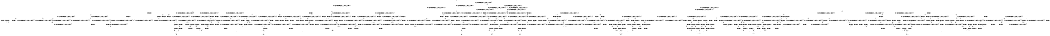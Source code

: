 digraph BCG {
size = "7, 10.5";
center = TRUE;
node [shape = circle];
0 [peripheries = 2];
0 -> 1 [label = "EX !0 !ATOMIC_EXCH_BRANCH (1, +1, TRUE, +0, 2, TRUE) !{}"];
0 -> 2 [label = "EX !2 !ATOMIC_EXCH_BRANCH (1, +1, TRUE, +0, 2, TRUE) !{}"];
0 -> 3 [label = "EX !1 !ATOMIC_EXCH_BRANCH (1, +0, FALSE, +0, 1, TRUE) !{}"];
1 -> 4 [label = "EX !2 !ATOMIC_EXCH_BRANCH (1, +1, TRUE, +0, 2, FALSE) !{0}"];
1 -> 5 [label = "EX !1 !ATOMIC_EXCH_BRANCH (1, +0, FALSE, +0, 1, FALSE) !{0}"];
1 -> 6 [label = "TERMINATE !0"];
2 -> 7 [label = "EX !0 !ATOMIC_EXCH_BRANCH (1, +1, TRUE, +0, 2, FALSE) !{0, 1, 2}"];
2 -> 8 [label = "EX !1 !ATOMIC_EXCH_BRANCH (1, +0, FALSE, +0, 1, FALSE) !{0, 1, 2}"];
2 -> 9 [label = "TERMINATE !2"];
2 -> 10 [label = "EX !0 !ATOMIC_EXCH_BRANCH (1, +1, TRUE, +0, 2, FALSE) !{0, 1, 2}"];
3 -> 11 [label = "EX !1 !ATOMIC_EXCH_BRANCH (1, +0, FALSE, +0, 1, TRUE) !{0, 1}"];
3 -> 12 [label = "EX !0 !ATOMIC_EXCH_BRANCH (1, +1, TRUE, +0, 2, TRUE) !{0, 1}"];
3 -> 13 [label = "EX !2 !ATOMIC_EXCH_BRANCH (1, +1, TRUE, +0, 2, TRUE) !{0, 1}"];
3 -> 14 [label = "EX !0 !ATOMIC_EXCH_BRANCH (1, +1, TRUE, +0, 2, TRUE) !{0, 1}"];
4 -> 15 [label = "EX !1 !ATOMIC_EXCH_BRANCH (1, +0, FALSE, +0, 1, FALSE) !{0, 1, 2}"];
4 -> 16 [label = "TERMINATE !0"];
4 -> 17 [label = "TERMINATE !2"];
5 -> 18 [label = "EX !2 !ATOMIC_EXCH_BRANCH (1, +1, TRUE, +0, 2, FALSE) !{0, 1}"];
5 -> 19 [label = "TERMINATE !0"];
5 -> 20 [label = "TERMINATE !1"];
6 -> 21 [label = "EX !2 !ATOMIC_EXCH_BRANCH (1, +1, TRUE, +0, 2, FALSE) !{}"];
6 -> 22 [label = "EX !1 !ATOMIC_EXCH_BRANCH (1, +0, FALSE, +0, 1, FALSE) !{}"];
7 -> 15 [label = "EX !1 !ATOMIC_EXCH_BRANCH (1, +0, FALSE, +0, 1, FALSE) !{0, 1, 2}"];
7 -> 16 [label = "TERMINATE !0"];
7 -> 17 [label = "TERMINATE !2"];
8 -> 23 [label = "EX !0 !ATOMIC_EXCH_BRANCH (1, +1, TRUE, +0, 2, FALSE) !{0, 1, 2}"];
8 -> 24 [label = "TERMINATE !2"];
8 -> 25 [label = "TERMINATE !1"];
8 -> 26 [label = "EX !0 !ATOMIC_EXCH_BRANCH (1, +1, TRUE, +0, 2, FALSE) !{0, 1, 2}"];
9 -> 27 [label = "EX !0 !ATOMIC_EXCH_BRANCH (1, +1, TRUE, +0, 2, FALSE) !{0, 1}"];
9 -> 28 [label = "EX !1 !ATOMIC_EXCH_BRANCH (1, +0, FALSE, +0, 1, FALSE) !{0, 1}"];
9 -> 29 [label = "EX !0 !ATOMIC_EXCH_BRANCH (1, +1, TRUE, +0, 2, FALSE) !{0, 1}"];
10 -> 30 [label = "EX !1 !ATOMIC_EXCH_BRANCH (1, +0, FALSE, +0, 1, FALSE) !{0, 1, 2}"];
10 -> 31 [label = "EX !1 !ATOMIC_EXCH_BRANCH (1, +0, FALSE, +0, 1, FALSE) !{0, 1, 2}"];
10 -> 32 [label = "TERMINATE !0"];
10 -> 33 [label = "TERMINATE !2"];
11 -> 11 [label = "EX !1 !ATOMIC_EXCH_BRANCH (1, +0, FALSE, +0, 1, TRUE) !{0, 1}"];
11 -> 12 [label = "EX !0 !ATOMIC_EXCH_BRANCH (1, +1, TRUE, +0, 2, TRUE) !{0, 1}"];
11 -> 13 [label = "EX !2 !ATOMIC_EXCH_BRANCH (1, +1, TRUE, +0, 2, TRUE) !{0, 1}"];
11 -> 14 [label = "EX !0 !ATOMIC_EXCH_BRANCH (1, +1, TRUE, +0, 2, TRUE) !{0, 1}"];
12 -> 34 [label = "EX !1 !ATOMIC_EXCH_BRANCH (1, +0, FALSE, +0, 1, FALSE) !{0, 1}"];
12 -> 35 [label = "EX !2 !ATOMIC_EXCH_BRANCH (1, +1, TRUE, +0, 2, FALSE) !{0, 1}"];
12 -> 36 [label = "TERMINATE !0"];
13 -> 8 [label = "EX !1 !ATOMIC_EXCH_BRANCH (1, +0, FALSE, +0, 1, FALSE) !{0, 1, 2}"];
13 -> 37 [label = "EX !0 !ATOMIC_EXCH_BRANCH (1, +1, TRUE, +0, 2, FALSE) !{0, 1, 2}"];
13 -> 38 [label = "TERMINATE !2"];
13 -> 39 [label = "EX !0 !ATOMIC_EXCH_BRANCH (1, +1, TRUE, +0, 2, FALSE) !{0, 1, 2}"];
14 -> 40 [label = "EX !1 !ATOMIC_EXCH_BRANCH (1, +0, FALSE, +0, 1, FALSE) !{0, 1}"];
14 -> 41 [label = "EX !1 !ATOMIC_EXCH_BRANCH (1, +0, FALSE, +0, 1, FALSE) !{0, 1}"];
14 -> 42 [label = "EX !2 !ATOMIC_EXCH_BRANCH (1, +1, TRUE, +0, 2, FALSE) !{0, 1}"];
14 -> 43 [label = "TERMINATE !0"];
15 -> 44 [label = "TERMINATE !0"];
15 -> 45 [label = "TERMINATE !2"];
15 -> 46 [label = "TERMINATE !1"];
16 -> 47 [label = "EX !1 !ATOMIC_EXCH_BRANCH (1, +0, FALSE, +0, 1, FALSE) !{1, 2}"];
16 -> 48 [label = "TERMINATE !2"];
16 -> 49 [label = "EX !1 !ATOMIC_EXCH_BRANCH (1, +0, FALSE, +0, 1, FALSE) !{1, 2}"];
17 -> 50 [label = "EX !1 !ATOMIC_EXCH_BRANCH (1, +0, FALSE, +0, 1, FALSE) !{0, 1}"];
17 -> 51 [label = "TERMINATE !0"];
18 -> 44 [label = "TERMINATE !0"];
18 -> 45 [label = "TERMINATE !2"];
18 -> 46 [label = "TERMINATE !1"];
19 -> 52 [label = "EX !2 !ATOMIC_EXCH_BRANCH (1, +1, TRUE, +0, 2, FALSE) !{1}"];
19 -> 53 [label = "TERMINATE !1"];
20 -> 54 [label = "EX !2 !ATOMIC_EXCH_BRANCH (1, +1, TRUE, +0, 2, FALSE) !{0}"];
20 -> 55 [label = "TERMINATE !0"];
21 -> 47 [label = "EX !1 !ATOMIC_EXCH_BRANCH (1, +0, FALSE, +0, 1, FALSE) !{1, 2}"];
21 -> 48 [label = "TERMINATE !2"];
21 -> 49 [label = "EX !1 !ATOMIC_EXCH_BRANCH (1, +0, FALSE, +0, 1, FALSE) !{1, 2}"];
22 -> 52 [label = "EX !2 !ATOMIC_EXCH_BRANCH (1, +1, TRUE, +0, 2, FALSE) !{1}"];
22 -> 53 [label = "TERMINATE !1"];
23 -> 44 [label = "TERMINATE !0"];
23 -> 45 [label = "TERMINATE !2"];
23 -> 46 [label = "TERMINATE !1"];
24 -> 56 [label = "EX !0 !ATOMIC_EXCH_BRANCH (1, +1, TRUE, +0, 2, FALSE) !{0, 1}"];
24 -> 57 [label = "TERMINATE !1"];
24 -> 58 [label = "EX !0 !ATOMIC_EXCH_BRANCH (1, +1, TRUE, +0, 2, FALSE) !{0, 1}"];
25 -> 59 [label = "EX !0 !ATOMIC_EXCH_BRANCH (1, +1, TRUE, +0, 2, FALSE) !{0, 2}"];
25 -> 60 [label = "TERMINATE !2"];
25 -> 61 [label = "EX !0 !ATOMIC_EXCH_BRANCH (1, +1, TRUE, +0, 2, FALSE) !{0, 2}"];
26 -> 62 [label = "TERMINATE !0"];
26 -> 63 [label = "TERMINATE !2"];
26 -> 64 [label = "TERMINATE !1"];
27 -> 50 [label = "EX !1 !ATOMIC_EXCH_BRANCH (1, +0, FALSE, +0, 1, FALSE) !{0, 1}"];
27 -> 51 [label = "TERMINATE !0"];
28 -> 56 [label = "EX !0 !ATOMIC_EXCH_BRANCH (1, +1, TRUE, +0, 2, FALSE) !{0, 1}"];
28 -> 57 [label = "TERMINATE !1"];
28 -> 58 [label = "EX !0 !ATOMIC_EXCH_BRANCH (1, +1, TRUE, +0, 2, FALSE) !{0, 1}"];
29 -> 65 [label = "EX !1 !ATOMIC_EXCH_BRANCH (1, +0, FALSE, +0, 1, FALSE) !{0, 1}"];
29 -> 66 [label = "EX !1 !ATOMIC_EXCH_BRANCH (1, +0, FALSE, +0, 1, FALSE) !{0, 1}"];
29 -> 67 [label = "TERMINATE !0"];
30 -> 68 [label = "TERMINATE !0"];
30 -> 69 [label = "TERMINATE !2"];
30 -> 70 [label = "TERMINATE !1"];
31 -> 62 [label = "TERMINATE !0"];
31 -> 63 [label = "TERMINATE !2"];
31 -> 64 [label = "TERMINATE !1"];
32 -> 71 [label = "EX !1 !ATOMIC_EXCH_BRANCH (1, +0, FALSE, +0, 1, FALSE) !{1, 2}"];
32 -> 72 [label = "TERMINATE !2"];
33 -> 73 [label = "EX !1 !ATOMIC_EXCH_BRANCH (1, +0, FALSE, +0, 1, FALSE) !{0, 1}"];
33 -> 74 [label = "TERMINATE !0"];
34 -> 18 [label = "EX !2 !ATOMIC_EXCH_BRANCH (1, +1, TRUE, +0, 2, FALSE) !{0, 1}"];
34 -> 19 [label = "TERMINATE !0"];
34 -> 20 [label = "TERMINATE !1"];
35 -> 15 [label = "EX !1 !ATOMIC_EXCH_BRANCH (1, +0, FALSE, +0, 1, FALSE) !{0, 1, 2}"];
35 -> 75 [label = "TERMINATE !0"];
35 -> 76 [label = "TERMINATE !2"];
36 -> 77 [label = "EX !1 !ATOMIC_EXCH_BRANCH (1, +0, FALSE, +0, 1, FALSE) !{1}"];
36 -> 78 [label = "EX !2 !ATOMIC_EXCH_BRANCH (1, +1, TRUE, +0, 2, FALSE) !{1}"];
36 -> 79 [label = "EX !1 !ATOMIC_EXCH_BRANCH (1, +0, FALSE, +0, 1, FALSE) !{1}"];
37 -> 15 [label = "EX !1 !ATOMIC_EXCH_BRANCH (1, +0, FALSE, +0, 1, FALSE) !{0, 1, 2}"];
37 -> 75 [label = "TERMINATE !0"];
37 -> 76 [label = "TERMINATE !2"];
38 -> 28 [label = "EX !1 !ATOMIC_EXCH_BRANCH (1, +0, FALSE, +0, 1, FALSE) !{0, 1}"];
38 -> 80 [label = "EX !0 !ATOMIC_EXCH_BRANCH (1, +1, TRUE, +0, 2, FALSE) !{0, 1}"];
38 -> 81 [label = "EX !0 !ATOMIC_EXCH_BRANCH (1, +1, TRUE, +0, 2, FALSE) !{0, 1}"];
39 -> 30 [label = "EX !1 !ATOMIC_EXCH_BRANCH (1, +0, FALSE, +0, 1, FALSE) !{0, 1, 2}"];
39 -> 31 [label = "EX !1 !ATOMIC_EXCH_BRANCH (1, +0, FALSE, +0, 1, FALSE) !{0, 1, 2}"];
39 -> 82 [label = "TERMINATE !0"];
39 -> 83 [label = "TERMINATE !2"];
40 -> 84 [label = "EX !2 !ATOMIC_EXCH_BRANCH (1, +1, TRUE, +0, 2, FALSE) !{0, 1}"];
40 -> 85 [label = "TERMINATE !0"];
40 -> 86 [label = "TERMINATE !1"];
41 -> 87 [label = "EX !2 !ATOMIC_EXCH_BRANCH (1, +1, TRUE, +0, 2, FALSE) !{0, 1}"];
41 -> 88 [label = "TERMINATE !0"];
41 -> 89 [label = "TERMINATE !1"];
42 -> 90 [label = "EX !1 !ATOMIC_EXCH_BRANCH (1, +0, FALSE, +0, 1, FALSE) !{0, 1, 2}"];
42 -> 91 [label = "TERMINATE !0"];
42 -> 92 [label = "TERMINATE !2"];
43 -> 93 [label = "EX !1 !ATOMIC_EXCH_BRANCH (1, +0, FALSE, +0, 1, FALSE) !{1}"];
43 -> 94 [label = "EX !2 !ATOMIC_EXCH_BRANCH (1, +1, TRUE, +0, 2, FALSE) !{1}"];
44 -> 95 [label = "TERMINATE !2"];
44 -> 96 [label = "TERMINATE !1"];
45 -> 97 [label = "TERMINATE !0"];
45 -> 98 [label = "TERMINATE !1"];
46 -> 99 [label = "TERMINATE !0"];
46 -> 100 [label = "TERMINATE !2"];
47 -> 95 [label = "TERMINATE !2"];
47 -> 96 [label = "TERMINATE !1"];
48 -> 101 [label = "EX !1 !ATOMIC_EXCH_BRANCH (1, +0, FALSE, +0, 1, FALSE) !{1}"];
48 -> 102 [label = "EX !1 !ATOMIC_EXCH_BRANCH (1, +0, FALSE, +0, 1, FALSE) !{1}"];
49 -> 103 [label = "TERMINATE !2"];
49 -> 104 [label = "TERMINATE !1"];
50 -> 97 [label = "TERMINATE !0"];
50 -> 98 [label = "TERMINATE !1"];
51 -> 101 [label = "EX !1 !ATOMIC_EXCH_BRANCH (1, +0, FALSE, +0, 1, FALSE) !{1}"];
51 -> 102 [label = "EX !1 !ATOMIC_EXCH_BRANCH (1, +0, FALSE, +0, 1, FALSE) !{1}"];
52 -> 95 [label = "TERMINATE !2"];
52 -> 96 [label = "TERMINATE !1"];
53 -> 105 [label = "EX !2 !ATOMIC_EXCH_BRANCH (1, +1, TRUE, +0, 2, FALSE) !{}"];
54 -> 99 [label = "TERMINATE !0"];
54 -> 100 [label = "TERMINATE !2"];
55 -> 105 [label = "EX !2 !ATOMIC_EXCH_BRANCH (1, +1, TRUE, +0, 2, FALSE) !{}"];
56 -> 97 [label = "TERMINATE !0"];
56 -> 98 [label = "TERMINATE !1"];
57 -> 106 [label = "EX !0 !ATOMIC_EXCH_BRANCH (1, +1, TRUE, +0, 2, FALSE) !{0}"];
57 -> 107 [label = "EX !0 !ATOMIC_EXCH_BRANCH (1, +1, TRUE, +0, 2, FALSE) !{0}"];
58 -> 108 [label = "TERMINATE !0"];
58 -> 109 [label = "TERMINATE !1"];
59 -> 99 [label = "TERMINATE !0"];
59 -> 100 [label = "TERMINATE !2"];
60 -> 106 [label = "EX !0 !ATOMIC_EXCH_BRANCH (1, +1, TRUE, +0, 2, FALSE) !{0}"];
60 -> 107 [label = "EX !0 !ATOMIC_EXCH_BRANCH (1, +1, TRUE, +0, 2, FALSE) !{0}"];
61 -> 110 [label = "TERMINATE !0"];
61 -> 111 [label = "TERMINATE !2"];
62 -> 112 [label = "TERMINATE !2"];
62 -> 113 [label = "TERMINATE !1"];
63 -> 114 [label = "TERMINATE !0"];
63 -> 115 [label = "TERMINATE !1"];
64 -> 116 [label = "TERMINATE !0"];
64 -> 117 [label = "TERMINATE !2"];
65 -> 118 [label = "TERMINATE !0"];
65 -> 119 [label = "TERMINATE !1"];
66 -> 108 [label = "TERMINATE !0"];
66 -> 109 [label = "TERMINATE !1"];
67 -> 120 [label = "EX !1 !ATOMIC_EXCH_BRANCH (1, +0, FALSE, +0, 1, FALSE) !{1}"];
68 -> 121 [label = "TERMINATE !2"];
68 -> 122 [label = "TERMINATE !1"];
69 -> 123 [label = "TERMINATE !0"];
69 -> 124 [label = "TERMINATE !1"];
70 -> 125 [label = "TERMINATE !0"];
70 -> 126 [label = "TERMINATE !2"];
71 -> 112 [label = "TERMINATE !2"];
71 -> 113 [label = "TERMINATE !1"];
72 -> 127 [label = "EX !1 !ATOMIC_EXCH_BRANCH (1, +0, FALSE, +0, 1, FALSE) !{1}"];
73 -> 114 [label = "TERMINATE !0"];
73 -> 115 [label = "TERMINATE !1"];
74 -> 127 [label = "EX !1 !ATOMIC_EXCH_BRANCH (1, +0, FALSE, +0, 1, FALSE) !{1}"];
75 -> 47 [label = "EX !1 !ATOMIC_EXCH_BRANCH (1, +0, FALSE, +0, 1, FALSE) !{1, 2}"];
75 -> 128 [label = "TERMINATE !2"];
75 -> 49 [label = "EX !1 !ATOMIC_EXCH_BRANCH (1, +0, FALSE, +0, 1, FALSE) !{1, 2}"];
76 -> 50 [label = "EX !1 !ATOMIC_EXCH_BRANCH (1, +0, FALSE, +0, 1, FALSE) !{0, 1}"];
76 -> 129 [label = "TERMINATE !0"];
77 -> 52 [label = "EX !2 !ATOMIC_EXCH_BRANCH (1, +1, TRUE, +0, 2, FALSE) !{1}"];
77 -> 53 [label = "TERMINATE !1"];
78 -> 47 [label = "EX !1 !ATOMIC_EXCH_BRANCH (1, +0, FALSE, +0, 1, FALSE) !{1, 2}"];
78 -> 128 [label = "TERMINATE !2"];
78 -> 49 [label = "EX !1 !ATOMIC_EXCH_BRANCH (1, +0, FALSE, +0, 1, FALSE) !{1, 2}"];
79 -> 130 [label = "EX !2 !ATOMIC_EXCH_BRANCH (1, +1, TRUE, +0, 2, FALSE) !{1}"];
79 -> 131 [label = "TERMINATE !1"];
80 -> 50 [label = "EX !1 !ATOMIC_EXCH_BRANCH (1, +0, FALSE, +0, 1, FALSE) !{0, 1}"];
80 -> 129 [label = "TERMINATE !0"];
81 -> 65 [label = "EX !1 !ATOMIC_EXCH_BRANCH (1, +0, FALSE, +0, 1, FALSE) !{0, 1}"];
81 -> 66 [label = "EX !1 !ATOMIC_EXCH_BRANCH (1, +0, FALSE, +0, 1, FALSE) !{0, 1}"];
81 -> 132 [label = "TERMINATE !0"];
82 -> 71 [label = "EX !1 !ATOMIC_EXCH_BRANCH (1, +0, FALSE, +0, 1, FALSE) !{1, 2}"];
82 -> 133 [label = "TERMINATE !2"];
83 -> 73 [label = "EX !1 !ATOMIC_EXCH_BRANCH (1, +0, FALSE, +0, 1, FALSE) !{0, 1}"];
83 -> 134 [label = "TERMINATE !0"];
84 -> 135 [label = "TERMINATE !0"];
84 -> 136 [label = "TERMINATE !2"];
84 -> 137 [label = "TERMINATE !1"];
85 -> 138 [label = "EX !2 !ATOMIC_EXCH_BRANCH (1, +1, TRUE, +0, 2, FALSE) !{1}"];
85 -> 139 [label = "TERMINATE !1"];
86 -> 140 [label = "EX !2 !ATOMIC_EXCH_BRANCH (1, +1, TRUE, +0, 2, FALSE) !{0}"];
86 -> 141 [label = "TERMINATE !0"];
87 -> 142 [label = "TERMINATE !0"];
87 -> 143 [label = "TERMINATE !2"];
87 -> 144 [label = "TERMINATE !1"];
88 -> 145 [label = "EX !2 !ATOMIC_EXCH_BRANCH (1, +1, TRUE, +0, 2, FALSE) !{1}"];
88 -> 146 [label = "TERMINATE !1"];
89 -> 147 [label = "EX !2 !ATOMIC_EXCH_BRANCH (1, +1, TRUE, +0, 2, FALSE) !{0}"];
89 -> 148 [label = "TERMINATE !0"];
90 -> 142 [label = "TERMINATE !0"];
90 -> 143 [label = "TERMINATE !2"];
90 -> 144 [label = "TERMINATE !1"];
91 -> 149 [label = "EX !1 !ATOMIC_EXCH_BRANCH (1, +0, FALSE, +0, 1, FALSE) !{1, 2}"];
91 -> 150 [label = "TERMINATE !2"];
92 -> 65 [label = "EX !1 !ATOMIC_EXCH_BRANCH (1, +0, FALSE, +0, 1, FALSE) !{0, 1}"];
92 -> 66 [label = "EX !1 !ATOMIC_EXCH_BRANCH (1, +0, FALSE, +0, 1, FALSE) !{0, 1}"];
92 -> 132 [label = "TERMINATE !0"];
93 -> 145 [label = "EX !2 !ATOMIC_EXCH_BRANCH (1, +1, TRUE, +0, 2, FALSE) !{1}"];
93 -> 146 [label = "TERMINATE !1"];
94 -> 149 [label = "EX !1 !ATOMIC_EXCH_BRANCH (1, +0, FALSE, +0, 1, FALSE) !{1, 2}"];
94 -> 150 [label = "TERMINATE !2"];
95 -> 151 [label = "TERMINATE !1"];
96 -> 152 [label = "TERMINATE !2"];
97 -> 151 [label = "TERMINATE !1"];
98 -> 153 [label = "TERMINATE !0"];
99 -> 152 [label = "TERMINATE !2"];
100 -> 153 [label = "TERMINATE !0"];
101 -> 151 [label = "TERMINATE !1"];
102 -> 154 [label = "TERMINATE !1"];
103 -> 155 [label = "TERMINATE !1"];
104 -> 156 [label = "TERMINATE !2"];
105 -> 152 [label = "TERMINATE !2"];
106 -> 153 [label = "TERMINATE !0"];
107 -> 157 [label = "TERMINATE !0"];
108 -> 158 [label = "TERMINATE !1"];
109 -> 159 [label = "TERMINATE !0"];
110 -> 160 [label = "TERMINATE !2"];
111 -> 161 [label = "TERMINATE !0"];
112 -> 162 [label = "TERMINATE !1"];
113 -> 163 [label = "TERMINATE !2"];
114 -> 162 [label = "TERMINATE !1"];
115 -> 164 [label = "TERMINATE !0"];
116 -> 163 [label = "TERMINATE !2"];
117 -> 164 [label = "TERMINATE !0"];
118 -> 165 [label = "TERMINATE !1"];
119 -> 166 [label = "TERMINATE !0"];
120 -> 158 [label = "TERMINATE !1"];
121 -> 167 [label = "TERMINATE !1"];
122 -> 168 [label = "TERMINATE !2"];
123 -> 167 [label = "TERMINATE !1"];
124 -> 169 [label = "TERMINATE !0"];
125 -> 168 [label = "TERMINATE !2"];
126 -> 169 [label = "TERMINATE !0"];
127 -> 162 [label = "TERMINATE !1"];
128 -> 101 [label = "EX !1 !ATOMIC_EXCH_BRANCH (1, +0, FALSE, +0, 1, FALSE) !{1}"];
128 -> 102 [label = "EX !1 !ATOMIC_EXCH_BRANCH (1, +0, FALSE, +0, 1, FALSE) !{1}"];
129 -> 101 [label = "EX !1 !ATOMIC_EXCH_BRANCH (1, +0, FALSE, +0, 1, FALSE) !{1}"];
129 -> 102 [label = "EX !1 !ATOMIC_EXCH_BRANCH (1, +0, FALSE, +0, 1, FALSE) !{1}"];
130 -> 170 [label = "TERMINATE !2"];
130 -> 171 [label = "TERMINATE !1"];
131 -> 172 [label = "EX !2 !ATOMIC_EXCH_BRANCH (1, +1, TRUE, +0, 2, FALSE) !{}"];
132 -> 120 [label = "EX !1 !ATOMIC_EXCH_BRANCH (1, +0, FALSE, +0, 1, FALSE) !{1}"];
133 -> 127 [label = "EX !1 !ATOMIC_EXCH_BRANCH (1, +0, FALSE, +0, 1, FALSE) !{1}"];
134 -> 127 [label = "EX !1 !ATOMIC_EXCH_BRANCH (1, +0, FALSE, +0, 1, FALSE) !{1}"];
135 -> 173 [label = "TERMINATE !2"];
135 -> 174 [label = "TERMINATE !1"];
136 -> 118 [label = "TERMINATE !0"];
136 -> 119 [label = "TERMINATE !1"];
137 -> 175 [label = "TERMINATE !0"];
137 -> 176 [label = "TERMINATE !2"];
138 -> 173 [label = "TERMINATE !2"];
138 -> 174 [label = "TERMINATE !1"];
139 -> 177 [label = "EX !2 !ATOMIC_EXCH_BRANCH (1, +1, TRUE, +0, 2, FALSE) !{}"];
140 -> 175 [label = "TERMINATE !0"];
140 -> 176 [label = "TERMINATE !2"];
141 -> 177 [label = "EX !2 !ATOMIC_EXCH_BRANCH (1, +1, TRUE, +0, 2, FALSE) !{}"];
142 -> 178 [label = "TERMINATE !2"];
142 -> 179 [label = "TERMINATE !1"];
143 -> 108 [label = "TERMINATE !0"];
143 -> 109 [label = "TERMINATE !1"];
144 -> 180 [label = "TERMINATE !0"];
144 -> 181 [label = "TERMINATE !2"];
145 -> 178 [label = "TERMINATE !2"];
145 -> 179 [label = "TERMINATE !1"];
146 -> 182 [label = "EX !2 !ATOMIC_EXCH_BRANCH (1, +1, TRUE, +0, 2, FALSE) !{}"];
147 -> 180 [label = "TERMINATE !0"];
147 -> 181 [label = "TERMINATE !2"];
148 -> 182 [label = "EX !2 !ATOMIC_EXCH_BRANCH (1, +1, TRUE, +0, 2, FALSE) !{}"];
149 -> 178 [label = "TERMINATE !2"];
149 -> 179 [label = "TERMINATE !1"];
150 -> 120 [label = "EX !1 !ATOMIC_EXCH_BRANCH (1, +0, FALSE, +0, 1, FALSE) !{1}"];
151 -> 183 [label = "exit"];
152 -> 183 [label = "exit"];
153 -> 183 [label = "exit"];
154 -> 184 [label = "exit"];
155 -> 185 [label = "exit"];
156 -> 185 [label = "exit"];
157 -> 186 [label = "exit"];
158 -> 187 [label = "exit"];
159 -> 187 [label = "exit"];
160 -> 188 [label = "exit"];
161 -> 188 [label = "exit"];
162 -> 189 [label = "exit"];
163 -> 189 [label = "exit"];
164 -> 189 [label = "exit"];
165 -> 190 [label = "exit"];
166 -> 190 [label = "exit"];
167 -> 191 [label = "exit"];
168 -> 191 [label = "exit"];
169 -> 191 [label = "exit"];
170 -> 154 [label = "TERMINATE !1"];
171 -> 192 [label = "TERMINATE !2"];
172 -> 192 [label = "TERMINATE !2"];
173 -> 165 [label = "TERMINATE !1"];
174 -> 193 [label = "TERMINATE !2"];
175 -> 193 [label = "TERMINATE !2"];
176 -> 166 [label = "TERMINATE !0"];
177 -> 193 [label = "TERMINATE !2"];
178 -> 158 [label = "TERMINATE !1"];
179 -> 194 [label = "TERMINATE !2"];
180 -> 194 [label = "TERMINATE !2"];
181 -> 159 [label = "TERMINATE !0"];
182 -> 194 [label = "TERMINATE !2"];
192 -> 184 [label = "exit"];
193 -> 190 [label = "exit"];
194 -> 187 [label = "exit"];
}
